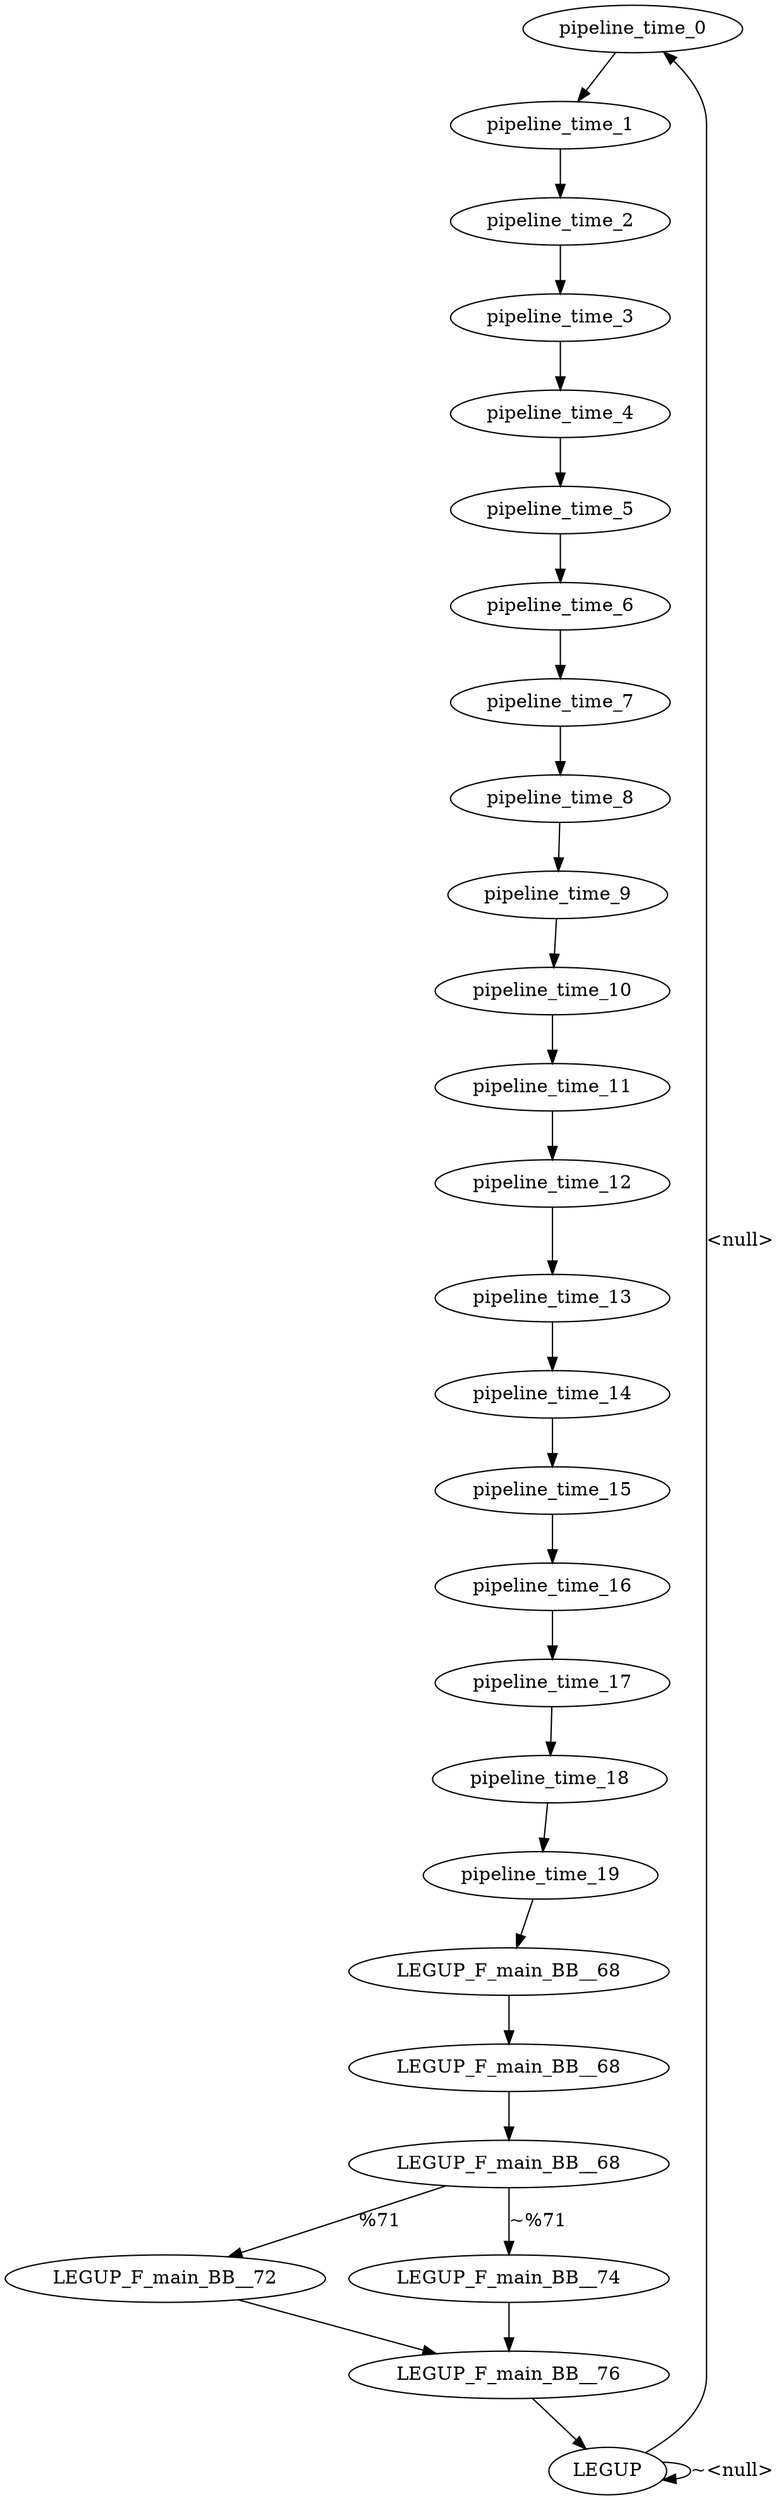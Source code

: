 digraph {
Node0x37b0f40[label="pipeline_time_0"];
Node0x37b0cc0[label="LEGUP"];
Node0x37b0cc0 -> Node0x37b0f40[label="<null>"];
Node0x37b0cc0 -> Node0x37b0cc0[label="~<null>"];
Node0x3778050[label="pipeline_time_1"];
Node0x37b0f40 -> Node0x3778050;
Node0x3777f10[label="pipeline_time_2"];
Node0x3778050 -> Node0x3777f10;
Node0x3777dd0[label="pipeline_time_3"];
Node0x3777f10 -> Node0x3777dd0;
Node0x3777c90[label="pipeline_time_4"];
Node0x3777dd0 -> Node0x3777c90;
Node0x3777b50[label="pipeline_time_5"];
Node0x3777c90 -> Node0x3777b50;
Node0x3777a10[label="pipeline_time_6"];
Node0x3777b50 -> Node0x3777a10;
Node0x37778d0[label="pipeline_time_7"];
Node0x3777a10 -> Node0x37778d0;
Node0x37786d0[label="pipeline_time_8"];
Node0x37778d0 -> Node0x37786d0;
Node0x37b0b90[label="pipeline_time_9"];
Node0x37786d0 -> Node0x37b0b90;
Node0x3778bb0[label="pipeline_time_10"];
Node0x37b0b90 -> Node0x3778bb0;
Node0x3779080[label="pipeline_time_11"];
Node0x3778bb0 -> Node0x3779080;
Node0x37791d0[label="pipeline_time_12"];
Node0x3779080 -> Node0x37791d0;
Node0x37b4bb0[label="pipeline_time_13"];
Node0x37791d0 -> Node0x37b4bb0;
Node0x37b4d00[label="pipeline_time_14"];
Node0x37b4bb0 -> Node0x37b4d00;
Node0x37b4e50[label="pipeline_time_15"];
Node0x37b4d00 -> Node0x37b4e50;
Node0x37b4fa0[label="pipeline_time_16"];
Node0x37b4e50 -> Node0x37b4fa0;
Node0x37b50f0[label="pipeline_time_17"];
Node0x37b4fa0 -> Node0x37b50f0;
Node0x37b5240[label="pipeline_time_18"];
Node0x37b50f0 -> Node0x37b5240;
Node0x37b5390[label="pipeline_time_19"];
Node0x37b5240 -> Node0x37b5390;
Node0x37b1080[label="LEGUP_F_main_BB__68"];
Node0x37b5390 -> Node0x37b1080;
Node0x37b11c0[label="LEGUP_F_main_BB__68"];
Node0x37b1080 -> Node0x37b11c0;
Node0x37b1300[label="LEGUP_F_main_BB__68"];
Node0x37b11c0 -> Node0x37b1300;
Node0x37b1440[label="LEGUP_F_main_BB__72"];
Node0x37b1300 -> Node0x37b1440[label="%71"];
Node0x37b1580[label="LEGUP_F_main_BB__74"];
Node0x37b1300 -> Node0x37b1580[label="~%71"];
Node0x37b16c0[label="LEGUP_F_main_BB__76"];
Node0x37b1440 -> Node0x37b16c0;
Node0x37b1580 -> Node0x37b16c0;
Node0x37b16c0 -> Node0x37b0cc0;
}
